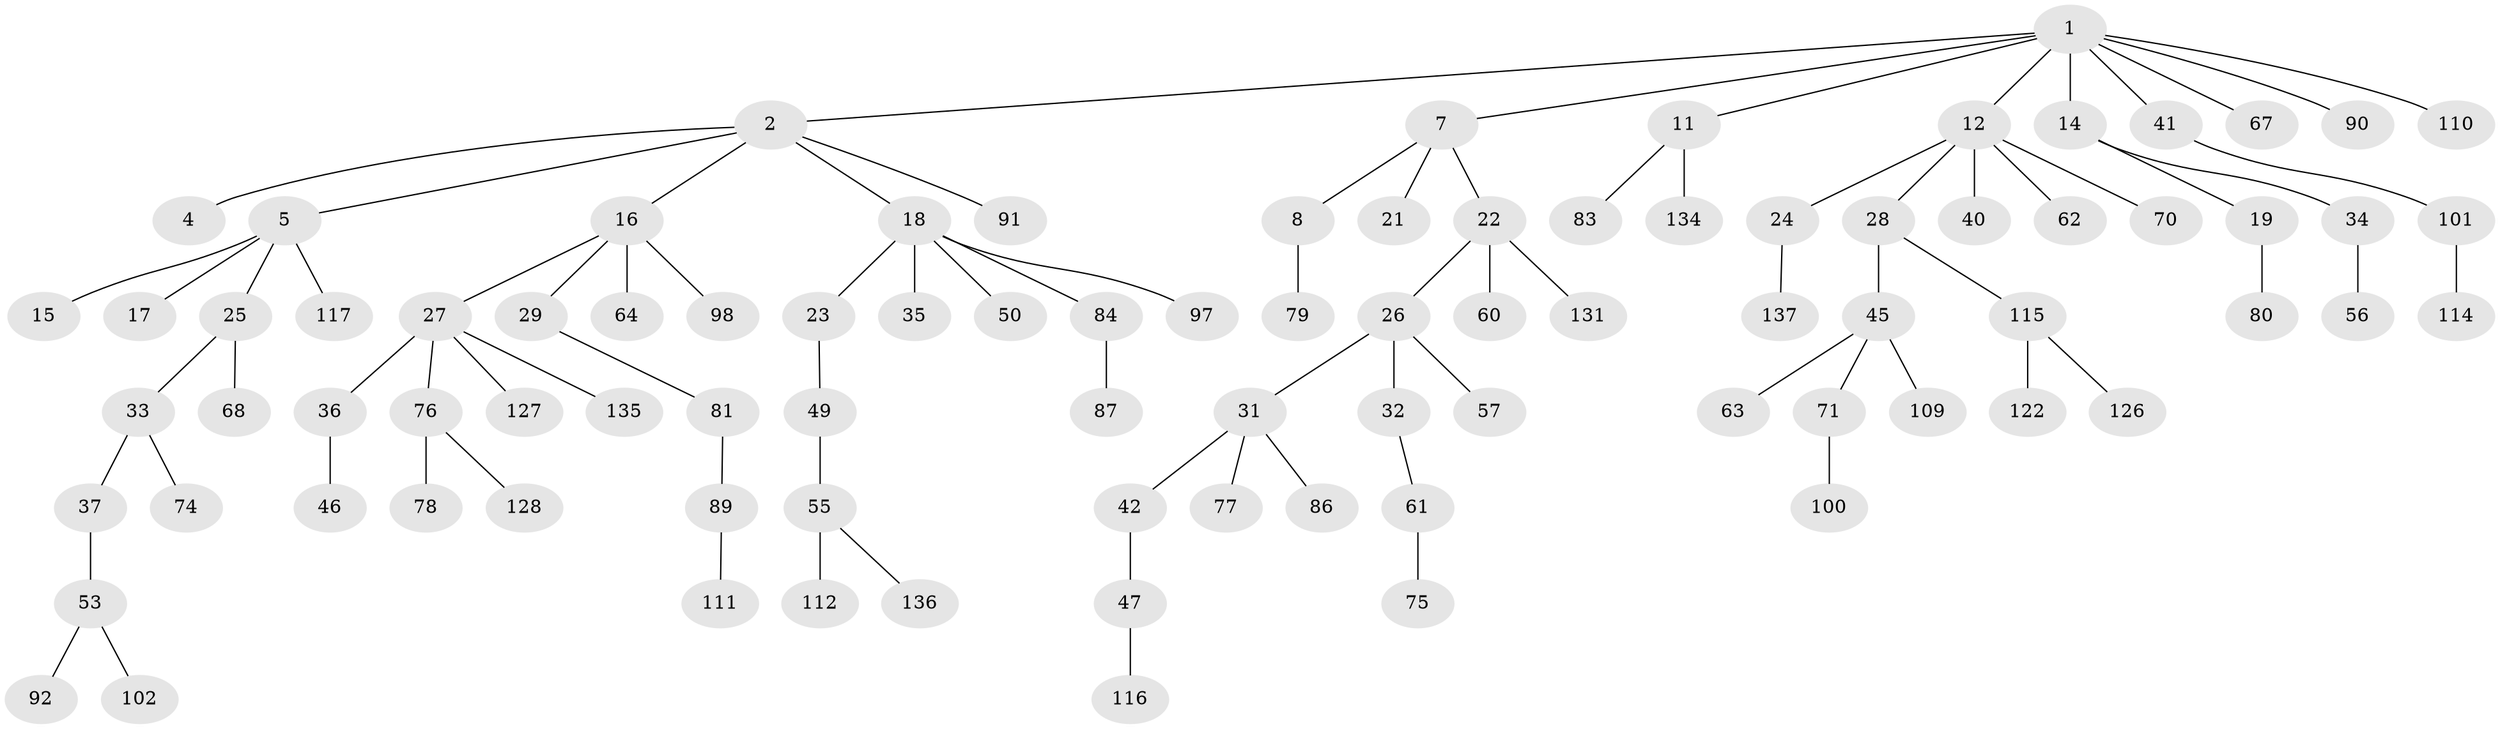 // Generated by graph-tools (version 1.1) at 2025/52/02/27/25 19:52:12]
// undirected, 89 vertices, 88 edges
graph export_dot {
graph [start="1"]
  node [color=gray90,style=filled];
  1 [super="+9"];
  2 [super="+3"];
  4;
  5 [super="+6"];
  7;
  8 [super="+10"];
  11 [super="+99"];
  12 [super="+13"];
  14;
  15 [super="+88"];
  16 [super="+58"];
  17 [super="+113"];
  18 [super="+20"];
  19 [super="+30"];
  21;
  22 [super="+94"];
  23 [super="+43"];
  24 [super="+132"];
  25 [super="+38"];
  26 [super="+52"];
  27 [super="+54"];
  28 [super="+133"];
  29 [super="+39"];
  31 [super="+65"];
  32 [super="+96"];
  33 [super="+129"];
  34 [super="+48"];
  35 [super="+44"];
  36 [super="+119"];
  37;
  40 [super="+104"];
  41 [super="+125"];
  42;
  45 [super="+51"];
  46 [super="+66"];
  47 [super="+73"];
  49;
  50;
  53 [super="+59"];
  55 [super="+106"];
  56 [super="+108"];
  57 [super="+93"];
  60;
  61 [super="+121"];
  62 [super="+72"];
  63;
  64;
  67;
  68 [super="+69"];
  70;
  71 [super="+95"];
  74 [super="+82"];
  75;
  76;
  77 [super="+103"];
  78 [super="+120"];
  79;
  80;
  81 [super="+85"];
  83;
  84 [super="+105"];
  86;
  87;
  89 [super="+123"];
  90;
  91;
  92;
  97;
  98;
  100 [super="+107"];
  101;
  102;
  109;
  110;
  111;
  112 [super="+118"];
  114;
  115 [super="+124"];
  116 [super="+138"];
  117;
  122;
  126;
  127;
  128 [super="+130"];
  131;
  134;
  135;
  136;
  137;
  1 -- 2;
  1 -- 7;
  1 -- 11;
  1 -- 14;
  1 -- 67;
  1 -- 90;
  1 -- 12;
  1 -- 110;
  1 -- 41;
  2 -- 4;
  2 -- 16;
  2 -- 18;
  2 -- 5;
  2 -- 91;
  5 -- 15;
  5 -- 25;
  5 -- 17;
  5 -- 117;
  7 -- 8;
  7 -- 21;
  7 -- 22;
  8 -- 79;
  11 -- 83;
  11 -- 134;
  12 -- 24;
  12 -- 28;
  12 -- 40;
  12 -- 62;
  12 -- 70;
  14 -- 19;
  14 -- 34;
  16 -- 27;
  16 -- 29;
  16 -- 64;
  16 -- 98;
  18 -- 50;
  18 -- 84;
  18 -- 97;
  18 -- 35;
  18 -- 23;
  19 -- 80;
  22 -- 26;
  22 -- 60;
  22 -- 131;
  23 -- 49;
  24 -- 137;
  25 -- 33;
  25 -- 68;
  26 -- 31;
  26 -- 32;
  26 -- 57;
  27 -- 36;
  27 -- 76;
  27 -- 127;
  27 -- 135;
  28 -- 45;
  28 -- 115;
  29 -- 81;
  31 -- 42;
  31 -- 77;
  31 -- 86;
  32 -- 61;
  33 -- 37;
  33 -- 74;
  34 -- 56;
  36 -- 46;
  37 -- 53;
  41 -- 101;
  42 -- 47;
  45 -- 71;
  45 -- 109;
  45 -- 63;
  47 -- 116;
  49 -- 55;
  53 -- 92;
  53 -- 102;
  55 -- 112;
  55 -- 136;
  61 -- 75;
  71 -- 100;
  76 -- 78;
  76 -- 128;
  81 -- 89;
  84 -- 87;
  89 -- 111;
  101 -- 114;
  115 -- 122;
  115 -- 126;
}
